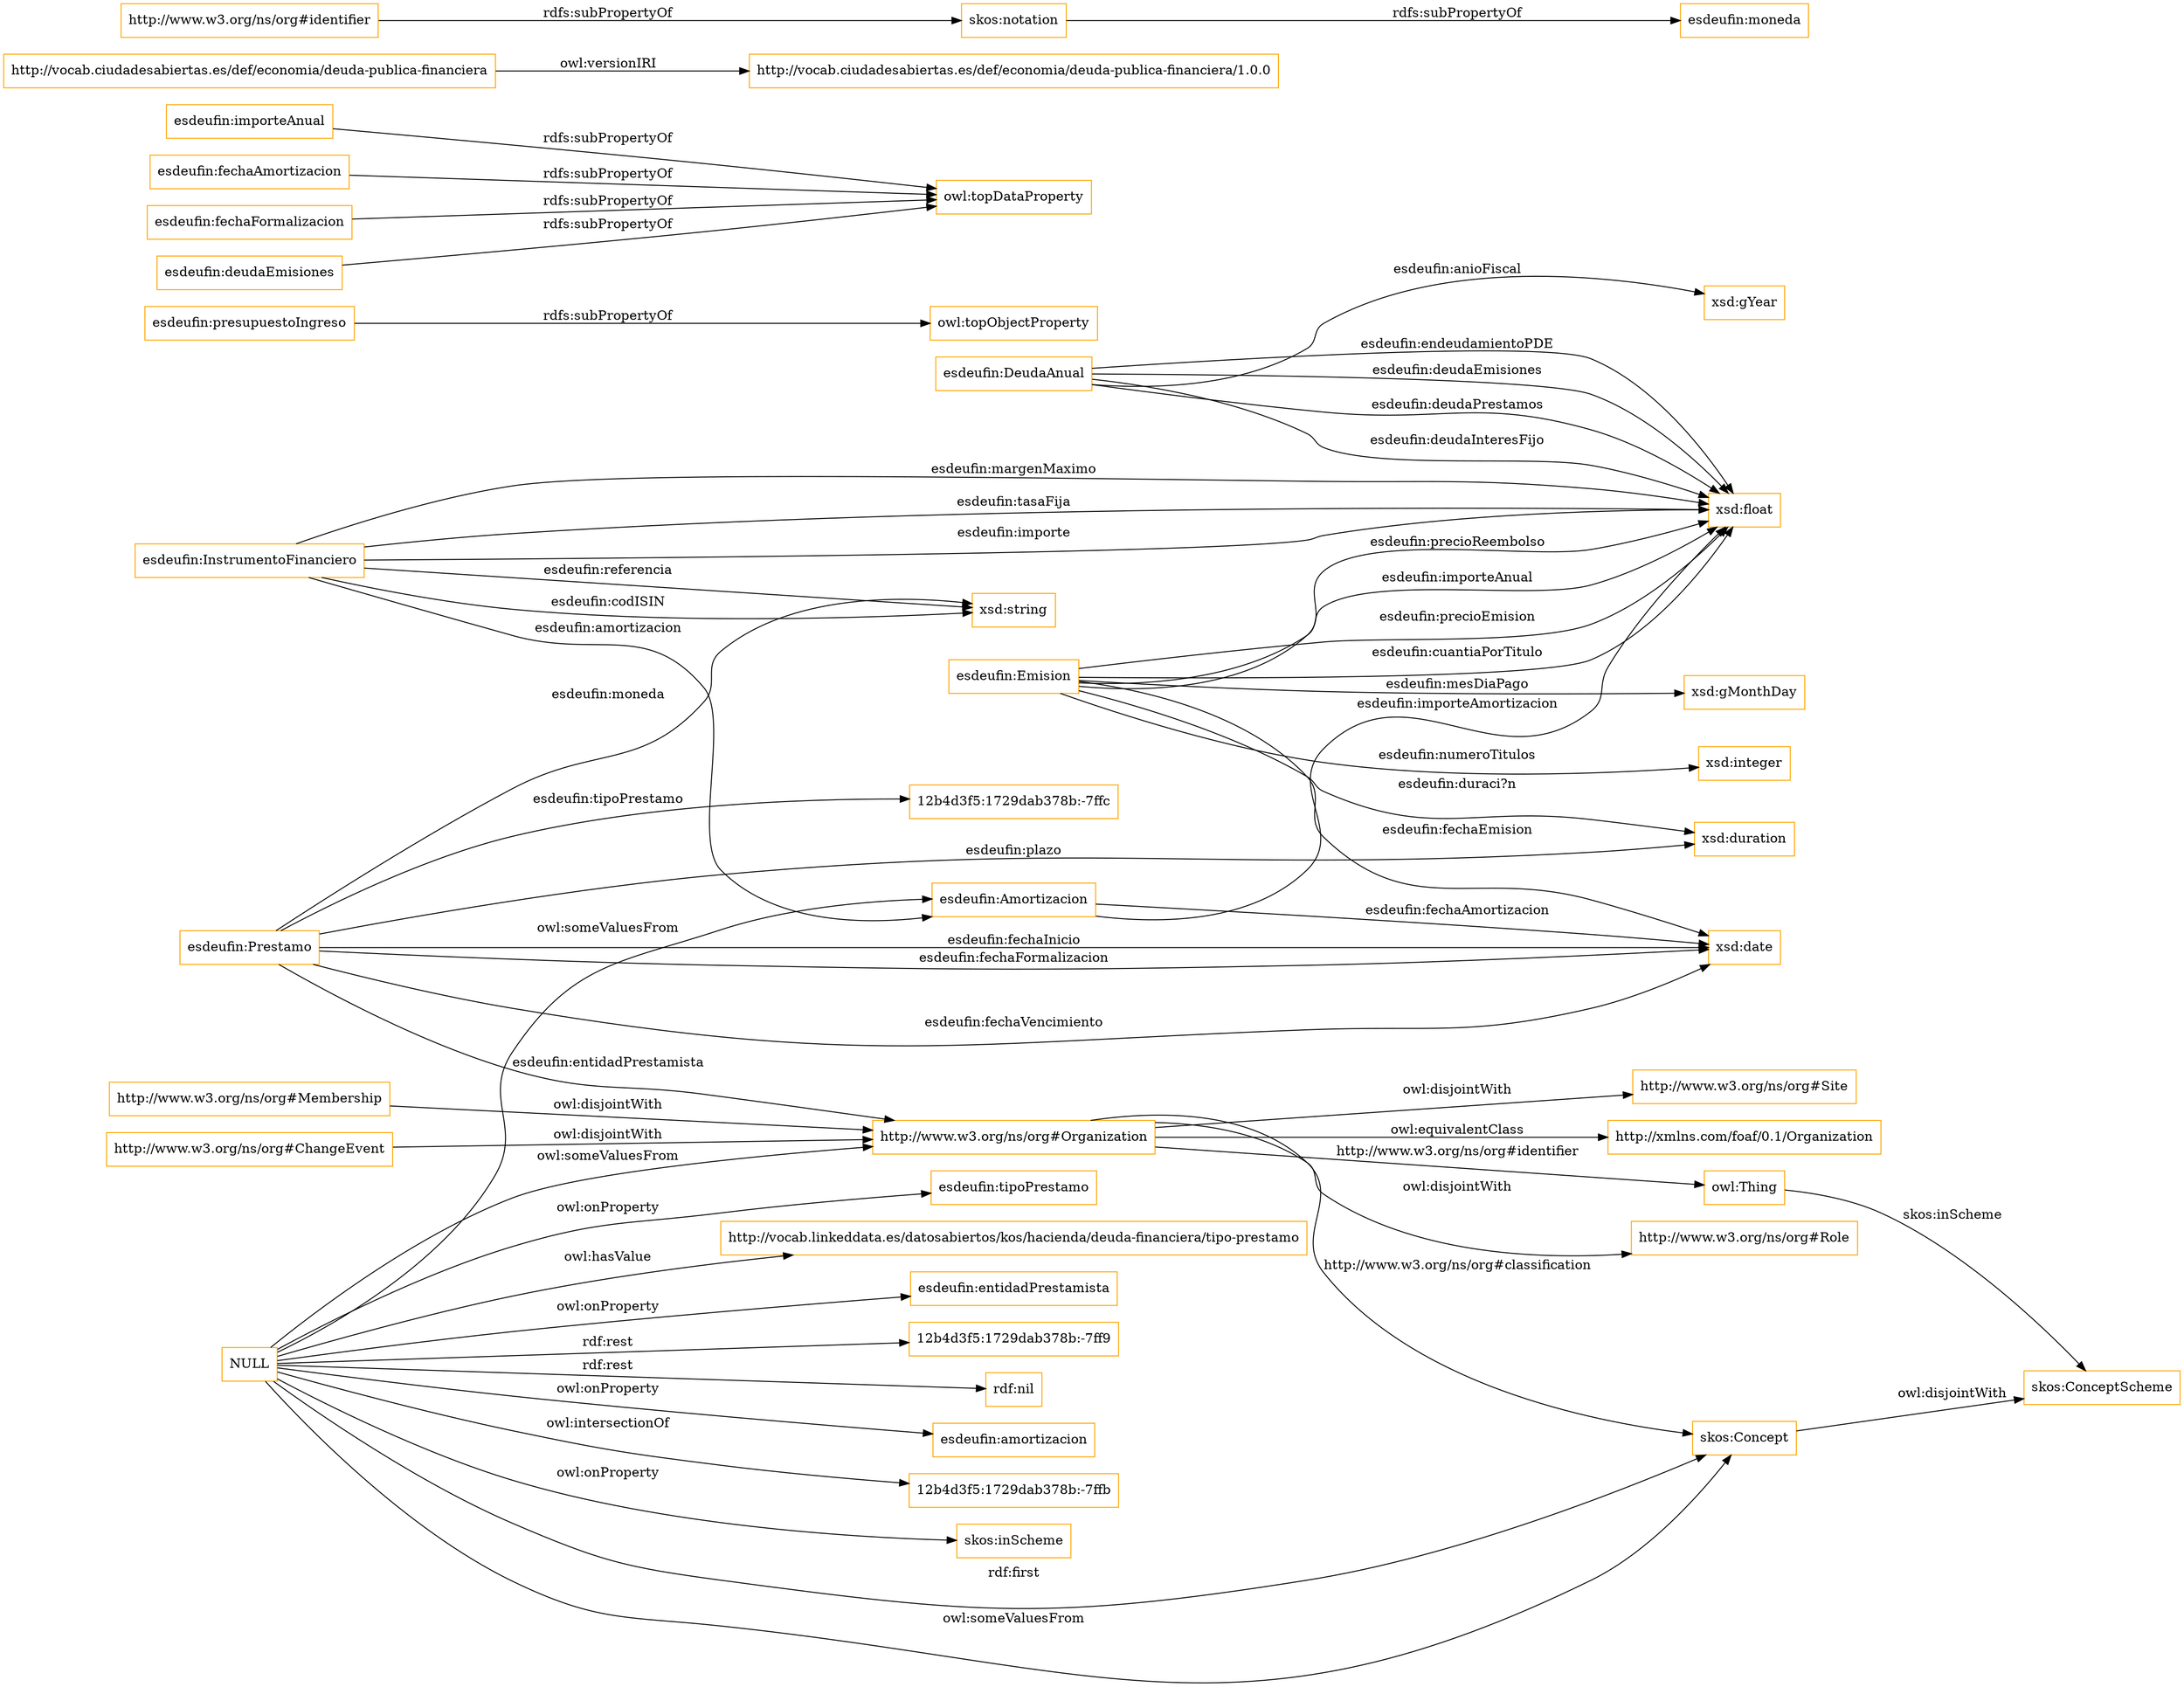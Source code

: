 digraph ar2dtool_diagram { 
rankdir=LR;
size="1501"
node [shape = rectangle, color="orange"]; "esdeufin:InstrumentoFinanciero" "esdeufin:DeudaAnual" "esdeufin:Emision" "esdeufin:Amortizacion" "http://www.w3.org/ns/org#Site" "skos:ConceptScheme" "esdeufin:Prestamo" "http://xmlns.com/foaf/0.1/Organization" "skos:Concept" "http://www.w3.org/ns/org#Organization" "http://www.w3.org/ns/org#Role" "12b4d3f5:1729dab378b:-7ffc" "http://www.w3.org/ns/org#ChangeEvent" "http://www.w3.org/ns/org#Membership" ; /*classes style*/
	"esdeufin:presupuestoIngreso" -> "owl:topObjectProperty" [ label = "rdfs:subPropertyOf" ];
	"esdeufin:importeAnual" -> "owl:topDataProperty" [ label = "rdfs:subPropertyOf" ];
	"skos:Concept" -> "skos:ConceptScheme" [ label = "owl:disjointWith" ];
	"http://www.w3.org/ns/org#Membership" -> "http://www.w3.org/ns/org#Organization" [ label = "owl:disjointWith" ];
	"http://vocab.ciudadesabiertas.es/def/economia/deuda-publica-financiera" -> "http://vocab.ciudadesabiertas.es/def/economia/deuda-publica-financiera/1.0.0" [ label = "owl:versionIRI" ];
	"http://www.w3.org/ns/org#Organization" -> "http://www.w3.org/ns/org#Role" [ label = "owl:disjointWith" ];
	"http://www.w3.org/ns/org#Organization" -> "http://xmlns.com/foaf/0.1/Organization" [ label = "owl:equivalentClass" ];
	"http://www.w3.org/ns/org#Organization" -> "http://www.w3.org/ns/org#Site" [ label = "owl:disjointWith" ];
	"http://www.w3.org/ns/org#ChangeEvent" -> "http://www.w3.org/ns/org#Organization" [ label = "owl:disjointWith" ];
	"NULL" -> "esdeufin:tipoPrestamo" [ label = "owl:onProperty" ];
	"NULL" -> "http://vocab.linkeddata.es/datosabiertos/kos/hacienda/deuda-financiera/tipo-prestamo" [ label = "owl:hasValue" ];
	"NULL" -> "skos:Concept" [ label = "rdf:first" ];
	"NULL" -> "esdeufin:entidadPrestamista" [ label = "owl:onProperty" ];
	"NULL" -> "12b4d3f5:1729dab378b:-7ff9" [ label = "rdf:rest" ];
	"NULL" -> "rdf:nil" [ label = "rdf:rest" ];
	"NULL" -> "skos:Concept" [ label = "owl:someValuesFrom" ];
	"NULL" -> "http://www.w3.org/ns/org#Organization" [ label = "owl:someValuesFrom" ];
	"NULL" -> "esdeufin:amortizacion" [ label = "owl:onProperty" ];
	"NULL" -> "esdeufin:Amortizacion" [ label = "owl:someValuesFrom" ];
	"NULL" -> "12b4d3f5:1729dab378b:-7ffb" [ label = "owl:intersectionOf" ];
	"NULL" -> "skos:inScheme" [ label = "owl:onProperty" ];
	"skos:notation" -> "esdeufin:moneda" [ label = "rdfs:subPropertyOf" ];
	"esdeufin:fechaAmortizacion" -> "owl:topDataProperty" [ label = "rdfs:subPropertyOf" ];
	"http://www.w3.org/ns/org#identifier" -> "skos:notation" [ label = "rdfs:subPropertyOf" ];
	"esdeufin:fechaFormalizacion" -> "owl:topDataProperty" [ label = "rdfs:subPropertyOf" ];
	"esdeufin:deudaEmisiones" -> "owl:topDataProperty" [ label = "rdfs:subPropertyOf" ];
	"esdeufin:Emision" -> "xsd:integer" [ label = "esdeufin:numeroTitulos" ];
	"esdeufin:DeudaAnual" -> "xsd:float" [ label = "esdeufin:endeudamientoPDE" ];
	"esdeufin:Emision" -> "xsd:gMonthDay" [ label = "esdeufin:mesDiaPago" ];
	"esdeufin:InstrumentoFinanciero" -> "xsd:float" [ label = "esdeufin:margenMaximo" ];
	"esdeufin:InstrumentoFinanciero" -> "xsd:string" [ label = "esdeufin:codISIN" ];
	"esdeufin:Prestamo" -> "xsd:date" [ label = "esdeufin:fechaVencimiento" ];
	"esdeufin:InstrumentoFinanciero" -> "xsd:float" [ label = "esdeufin:tasaFija" ];
	"esdeufin:InstrumentoFinanciero" -> "xsd:string" [ label = "esdeufin:referencia" ];
	"esdeufin:InstrumentoFinanciero" -> "esdeufin:Amortizacion" [ label = "esdeufin:amortizacion" ];
	"owl:Thing" -> "skos:ConceptScheme" [ label = "skos:inScheme" ];
	"esdeufin:Emision" -> "xsd:float" [ label = "esdeufin:importeAnual" ];
	"http://www.w3.org/ns/org#Organization" -> "owl:Thing" [ label = "http://www.w3.org/ns/org#identifier" ];
	"esdeufin:Prestamo" -> "xsd:string" [ label = "esdeufin:moneda" ];
	"http://www.w3.org/ns/org#Organization" -> "skos:Concept" [ label = "http://www.w3.org/ns/org#classification" ];
	"esdeufin:Emision" -> "xsd:float" [ label = "esdeufin:precioEmision" ];
	"esdeufin:Emision" -> "xsd:duration" [ label = "esdeufin:duraci?n" ];
	"esdeufin:DeudaAnual" -> "xsd:float" [ label = "esdeufin:deudaEmisiones" ];
	"esdeufin:Emision" -> "xsd:float" [ label = "esdeufin:cuantiaPorTitulo" ];
	"esdeufin:DeudaAnual" -> "xsd:float" [ label = "esdeufin:deudaPrestamos" ];
	"esdeufin:Emision" -> "xsd:date" [ label = "esdeufin:fechaEmision" ];
	"esdeufin:DeudaAnual" -> "xsd:float" [ label = "esdeufin:deudaInteresFijo" ];
	"esdeufin:Amortizacion" -> "xsd:date" [ label = "esdeufin:fechaAmortizacion" ];
	"esdeufin:Amortizacion" -> "xsd:float" [ label = "esdeufin:importeAmortizacion" ];
	"esdeufin:Prestamo" -> "xsd:duration" [ label = "esdeufin:plazo" ];
	"esdeufin:Prestamo" -> "12b4d3f5:1729dab378b:-7ffc" [ label = "esdeufin:tipoPrestamo" ];
	"esdeufin:Prestamo" -> "xsd:date" [ label = "esdeufin:fechaInicio" ];
	"esdeufin:DeudaAnual" -> "xsd:gYear" [ label = "esdeufin:anioFiscal" ];
	"esdeufin:InstrumentoFinanciero" -> "xsd:float" [ label = "esdeufin:importe" ];
	"esdeufin:Prestamo" -> "xsd:date" [ label = "esdeufin:fechaFormalizacion" ];
	"esdeufin:Emision" -> "xsd:float" [ label = "esdeufin:precioReembolso" ];
	"esdeufin:Prestamo" -> "http://www.w3.org/ns/org#Organization" [ label = "esdeufin:entidadPrestamista" ];

}
